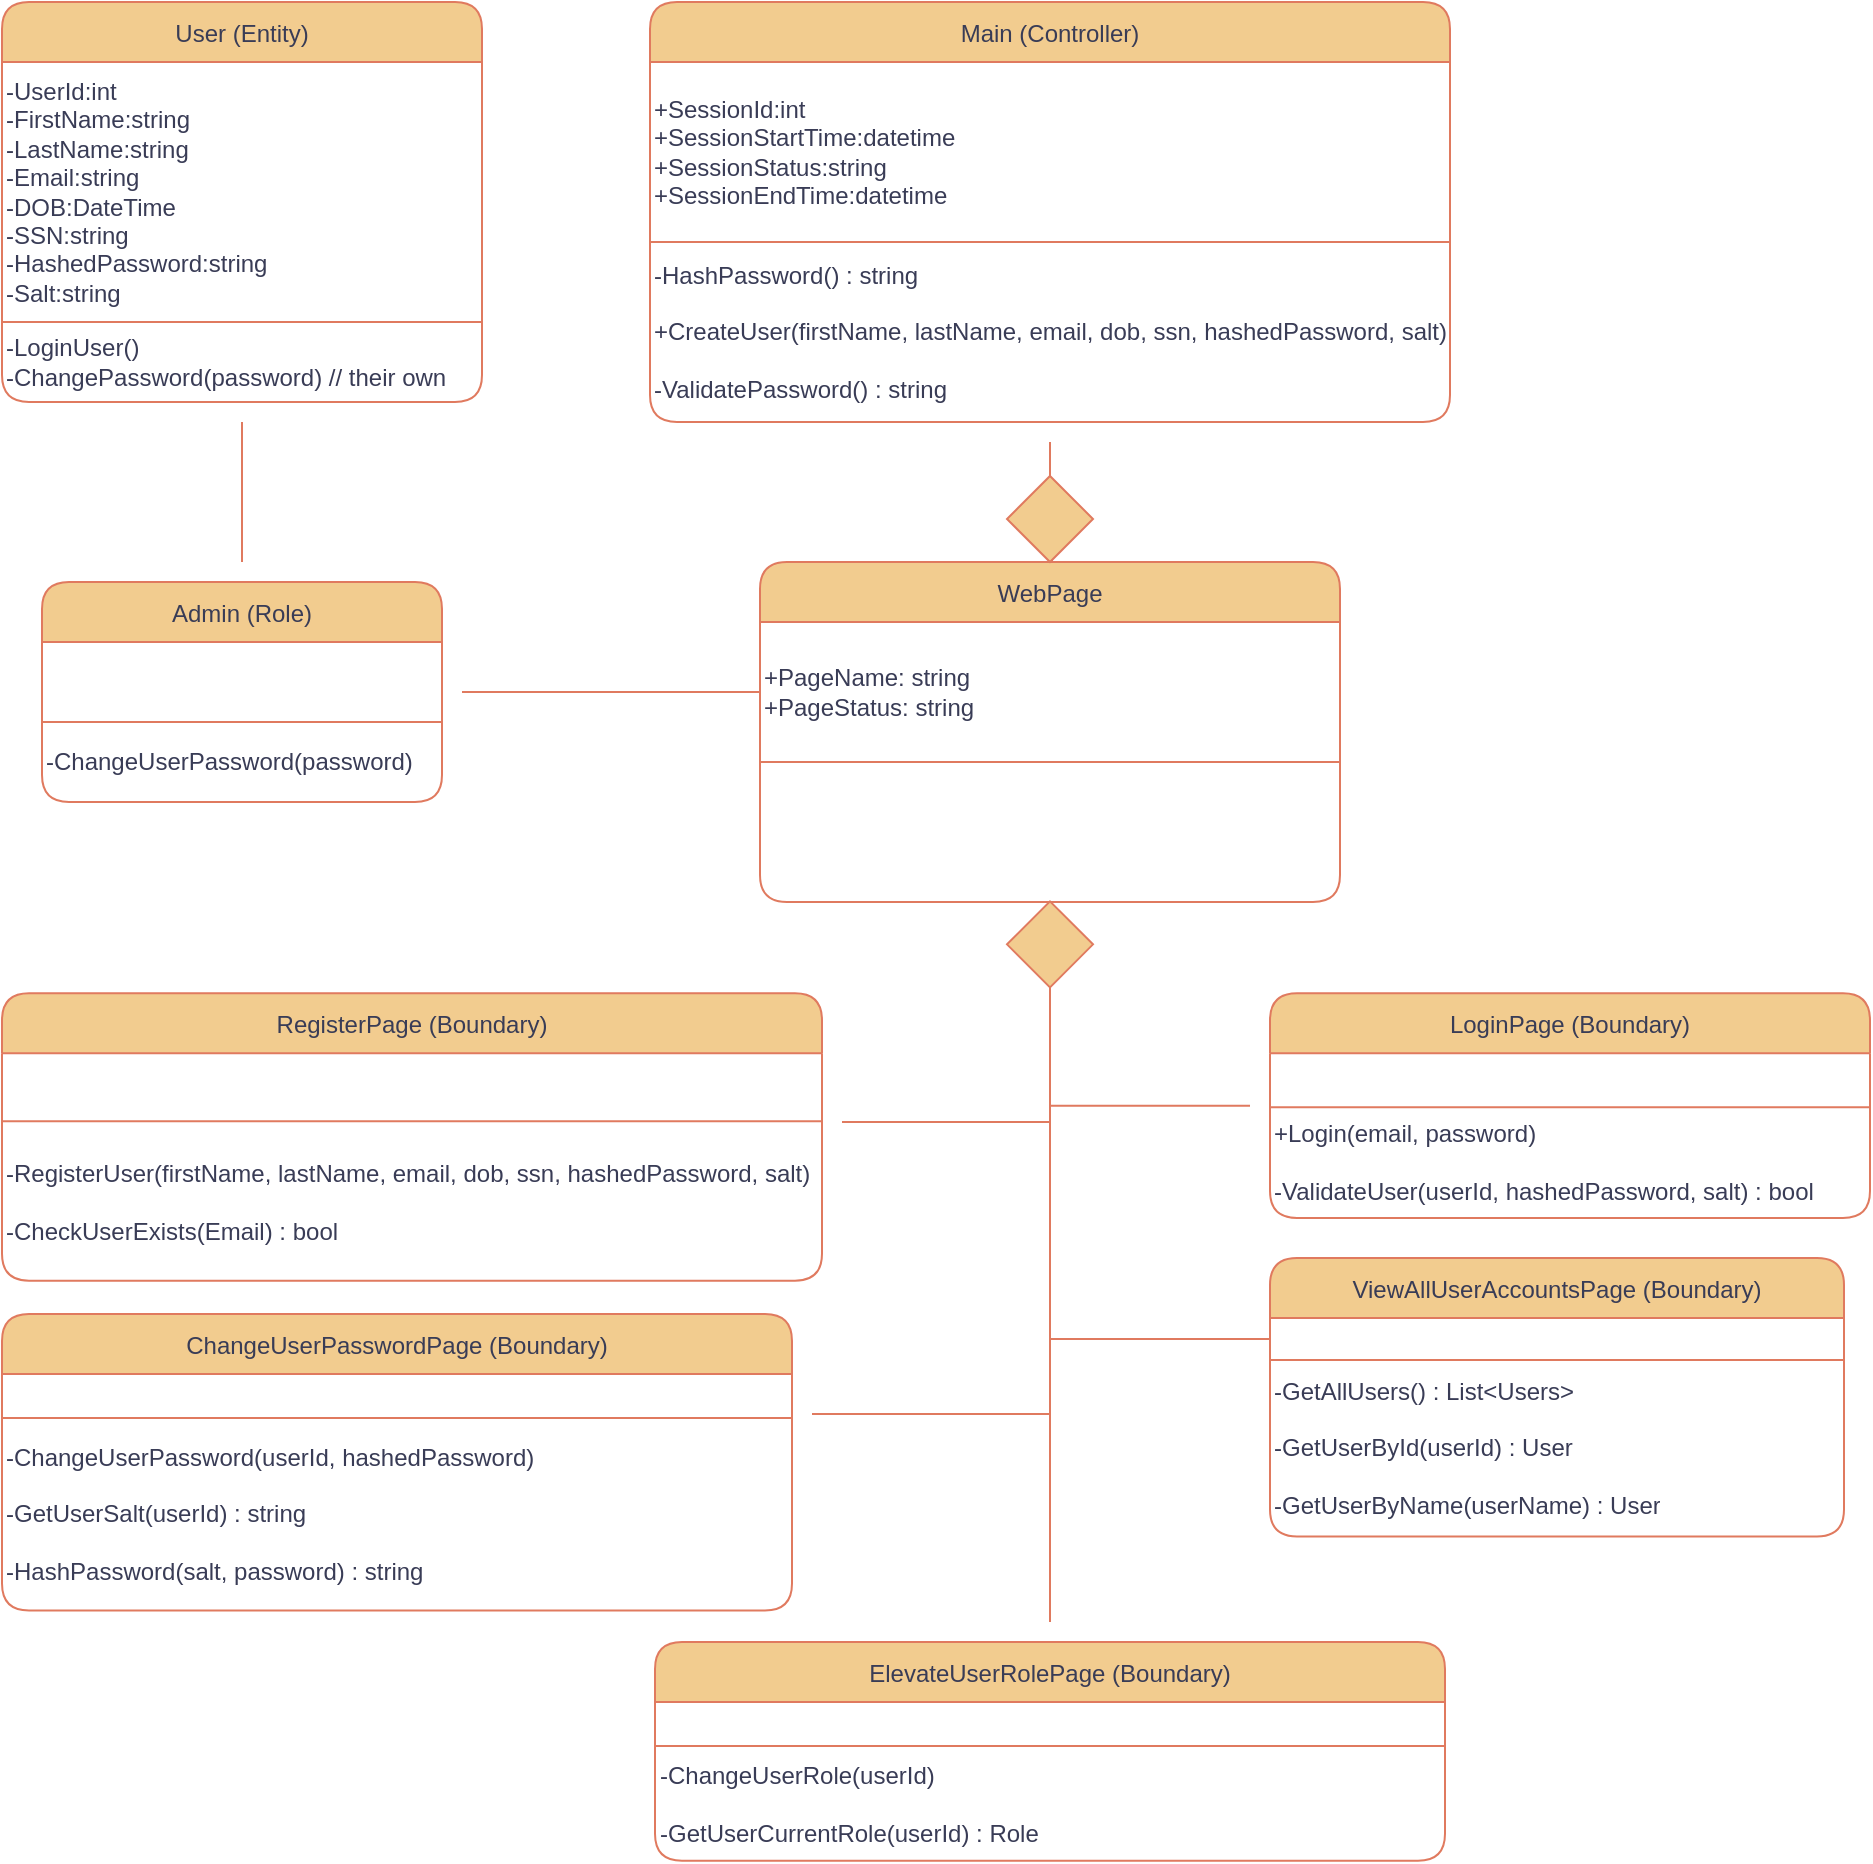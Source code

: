 <mxfile version="21.8.2" type="device">
  <diagram name="Page-1" id="P17yyzefL4xi3_36QRNX">
    <mxGraphModel dx="1838" dy="967" grid="0" gridSize="10" guides="1" tooltips="1" connect="1" arrows="1" fold="1" page="1" pageScale="1" pageWidth="3000" pageHeight="3000" math="0" shadow="0">
      <root>
        <mxCell id="0" />
        <mxCell id="1" parent="0" />
        <mxCell id="tk9_0FsykNDs3ZaUnvSC-13" style="edgeStyle=orthogonalEdgeStyle;rounded=0;orthogonalLoop=1;jettySize=auto;html=1;strokeColor=#E07A5F;fontColor=#393C56;fillColor=#F2CC8F;endArrow=none;endFill=0;" edge="1" parent="1" source="tk9_0FsykNDs3ZaUnvSC-8" target="8Cm02EMTZbCcTqb-3GgG-11">
          <mxGeometry relative="1" as="geometry" />
        </mxCell>
        <mxCell id="8Cm02EMTZbCcTqb-3GgG-6" value="Main (Controller)" style="shape=table;startSize=30;container=1;collapsible=0;childLayout=tableLayout;perimeterSpacing=10;swimlaneLine=1;rounded=1;labelBackgroundColor=none;fillColor=#F2CC8F;strokeColor=#E07A5F;fontColor=#393C56;" parent="1" vertex="1">
          <mxGeometry x="955" y="320" width="400" height="210" as="geometry" />
        </mxCell>
        <mxCell id="8Cm02EMTZbCcTqb-3GgG-7" value="" style="shape=tableRow;horizontal=0;startSize=0;swimlaneHead=0;swimlaneBody=0;strokeColor=#E07A5F;top=0;left=0;bottom=0;right=0;collapsible=0;dropTarget=0;fillColor=none;points=[[0,0.5],[1,0.5]];portConstraint=eastwest;swimlaneLine=1;labelBackgroundColor=none;fontColor=#393C56;" parent="8Cm02EMTZbCcTqb-3GgG-6" vertex="1">
          <mxGeometry y="30" width="400" height="90" as="geometry" />
        </mxCell>
        <mxCell id="8Cm02EMTZbCcTqb-3GgG-8" value="+SessionId:int&lt;br&gt;+SessionStartTime:datetime&lt;br&gt;+SessionStatus:string&lt;br&gt;+SessionEndTime:datetime" style="shape=partialRectangle;html=1;whiteSpace=wrap;connectable=0;strokeColor=#E07A5F;overflow=hidden;fillColor=none;top=0;left=0;bottom=0;right=0;pointerEvents=1;swimlaneLine=1;align=left;labelBackgroundColor=none;fontColor=#393C56;" parent="8Cm02EMTZbCcTqb-3GgG-7" vertex="1">
          <mxGeometry width="400" height="90" as="geometry">
            <mxRectangle width="400" height="90" as="alternateBounds" />
          </mxGeometry>
        </mxCell>
        <mxCell id="8Cm02EMTZbCcTqb-3GgG-9" value="" style="shape=tableRow;horizontal=0;startSize=0;swimlaneHead=0;swimlaneBody=0;strokeColor=#E07A5F;top=0;left=0;bottom=0;right=0;collapsible=0;dropTarget=0;fillColor=none;points=[[0,0.5],[1,0.5]];portConstraint=eastwest;swimlaneLine=1;labelBackgroundColor=none;fontColor=#393C56;" parent="8Cm02EMTZbCcTqb-3GgG-6" vertex="1">
          <mxGeometry y="120" width="400" height="90" as="geometry" />
        </mxCell>
        <mxCell id="8Cm02EMTZbCcTqb-3GgG-10" value="-HashPassword() : string&lt;br&gt;&lt;br&gt;+CreateUser(firstName, lastName, email, dob, ssn, hashedPassword, salt)&lt;br&gt;&lt;br&gt;-ValidatePassword() : string" style="shape=partialRectangle;html=1;whiteSpace=wrap;connectable=0;strokeColor=#E07A5F;overflow=hidden;fillColor=none;top=0;left=0;bottom=0;right=0;pointerEvents=1;swimlaneLine=1;align=left;labelBackgroundColor=none;fontColor=#393C56;" parent="8Cm02EMTZbCcTqb-3GgG-9" vertex="1">
          <mxGeometry width="400" height="90" as="geometry">
            <mxRectangle width="400" height="90" as="alternateBounds" />
          </mxGeometry>
        </mxCell>
        <mxCell id="8Cm02EMTZbCcTqb-3GgG-11" value="WebPage" style="shape=table;startSize=30;container=1;collapsible=0;childLayout=tableLayout;perimeterSpacing=10;swimlaneLine=1;rounded=1;labelBackgroundColor=none;fillColor=#F2CC8F;strokeColor=#E07A5F;fontColor=#393C56;" parent="1" vertex="1">
          <mxGeometry x="1010" y="600" width="290" height="170" as="geometry" />
        </mxCell>
        <mxCell id="8Cm02EMTZbCcTqb-3GgG-12" value="" style="shape=tableRow;horizontal=0;startSize=0;swimlaneHead=0;swimlaneBody=0;strokeColor=#E07A5F;top=0;left=0;bottom=0;right=0;collapsible=0;dropTarget=0;fillColor=none;points=[[0,0.5],[1,0.5]];portConstraint=eastwest;swimlaneLine=1;labelBackgroundColor=none;fontColor=#393C56;" parent="8Cm02EMTZbCcTqb-3GgG-11" vertex="1">
          <mxGeometry y="30" width="290" height="70" as="geometry" />
        </mxCell>
        <mxCell id="8Cm02EMTZbCcTqb-3GgG-13" value="+PageName: string&lt;br&gt;+PageStatus: string" style="shape=partialRectangle;html=1;whiteSpace=wrap;connectable=0;strokeColor=#E07A5F;overflow=hidden;fillColor=none;top=0;left=0;bottom=0;right=0;pointerEvents=1;swimlaneLine=1;align=left;labelBackgroundColor=none;fontColor=#393C56;" parent="8Cm02EMTZbCcTqb-3GgG-12" vertex="1">
          <mxGeometry width="290" height="70" as="geometry">
            <mxRectangle width="290" height="70" as="alternateBounds" />
          </mxGeometry>
        </mxCell>
        <mxCell id="8Cm02EMTZbCcTqb-3GgG-14" value="" style="shape=tableRow;horizontal=0;startSize=0;swimlaneHead=0;swimlaneBody=0;strokeColor=#E07A5F;top=0;left=0;bottom=0;right=0;collapsible=0;dropTarget=0;fillColor=none;points=[[0,0.5],[1,0.5]];portConstraint=eastwest;swimlaneLine=1;labelBackgroundColor=none;fontColor=#393C56;" parent="8Cm02EMTZbCcTqb-3GgG-11" vertex="1">
          <mxGeometry y="100" width="290" height="70" as="geometry" />
        </mxCell>
        <mxCell id="8Cm02EMTZbCcTqb-3GgG-15" value="" style="shape=partialRectangle;html=1;whiteSpace=wrap;connectable=0;strokeColor=#E07A5F;overflow=hidden;fillColor=none;top=0;left=0;bottom=0;right=0;pointerEvents=1;swimlaneLine=1;align=left;labelBackgroundColor=none;fontColor=#393C56;" parent="8Cm02EMTZbCcTqb-3GgG-14" vertex="1">
          <mxGeometry width="290" height="70" as="geometry">
            <mxRectangle width="290" height="70" as="alternateBounds" />
          </mxGeometry>
        </mxCell>
        <mxCell id="tk9_0FsykNDs3ZaUnvSC-5" style="edgeStyle=orthogonalEdgeStyle;rounded=0;orthogonalLoop=1;jettySize=auto;html=1;strokeColor=#E07A5F;fontColor=#393C56;fillColor=#F2CC8F;endArrow=none;endFill=0;" edge="1" parent="1" source="8Cm02EMTZbCcTqb-3GgG-16" target="8Cm02EMTZbCcTqb-3GgG-21">
          <mxGeometry relative="1" as="geometry" />
        </mxCell>
        <mxCell id="8Cm02EMTZbCcTqb-3GgG-16" value="User (Entity)" style="shape=table;startSize=30;container=1;collapsible=0;childLayout=tableLayout;perimeterSpacing=10;swimlaneLine=1;rounded=1;labelBackgroundColor=none;fillColor=#F2CC8F;strokeColor=#E07A5F;fontColor=#393C56;" parent="1" vertex="1">
          <mxGeometry x="631" y="320" width="240" height="200" as="geometry" />
        </mxCell>
        <mxCell id="8Cm02EMTZbCcTqb-3GgG-17" value="" style="shape=tableRow;horizontal=0;startSize=0;swimlaneHead=0;swimlaneBody=0;strokeColor=#E07A5F;top=0;left=0;bottom=0;right=0;collapsible=0;dropTarget=0;fillColor=none;points=[[0,0.5],[1,0.5]];portConstraint=eastwest;swimlaneLine=1;labelBackgroundColor=none;fontColor=#393C56;" parent="8Cm02EMTZbCcTqb-3GgG-16" vertex="1">
          <mxGeometry y="30" width="240" height="130" as="geometry" />
        </mxCell>
        <mxCell id="8Cm02EMTZbCcTqb-3GgG-18" value="-UserId:int&lt;br&gt;-FirstName:string&lt;br&gt;-LastName:string&lt;br&gt;-Email:string&lt;br&gt;-DOB:DateTime&lt;br&gt;-SSN:string&lt;br&gt;-HashedPassword:string&lt;br&gt;-Salt:string" style="shape=partialRectangle;html=1;whiteSpace=wrap;connectable=0;strokeColor=#E07A5F;overflow=hidden;fillColor=none;top=0;left=0;bottom=0;right=0;pointerEvents=1;swimlaneLine=1;align=left;labelBackgroundColor=none;fontColor=#393C56;" parent="8Cm02EMTZbCcTqb-3GgG-17" vertex="1">
          <mxGeometry width="240" height="130" as="geometry">
            <mxRectangle width="240" height="130" as="alternateBounds" />
          </mxGeometry>
        </mxCell>
        <mxCell id="8Cm02EMTZbCcTqb-3GgG-19" value="" style="shape=tableRow;horizontal=0;startSize=0;swimlaneHead=0;swimlaneBody=0;strokeColor=#E07A5F;top=0;left=0;bottom=0;right=0;collapsible=0;dropTarget=0;fillColor=none;points=[[0,0.5],[1,0.5]];portConstraint=eastwest;swimlaneLine=1;labelBackgroundColor=none;fontColor=#393C56;" parent="8Cm02EMTZbCcTqb-3GgG-16" vertex="1">
          <mxGeometry y="160" width="240" height="40" as="geometry" />
        </mxCell>
        <mxCell id="8Cm02EMTZbCcTqb-3GgG-20" value="-LoginUser()&lt;br&gt;-ChangePassword(password) // their own" style="shape=partialRectangle;html=1;whiteSpace=wrap;connectable=0;strokeColor=#E07A5F;overflow=hidden;fillColor=none;top=0;left=0;bottom=0;right=0;pointerEvents=1;swimlaneLine=1;align=left;labelBackgroundColor=none;fontColor=#393C56;" parent="8Cm02EMTZbCcTqb-3GgG-19" vertex="1">
          <mxGeometry width="240" height="40" as="geometry">
            <mxRectangle width="240" height="40" as="alternateBounds" />
          </mxGeometry>
        </mxCell>
        <mxCell id="tk9_0FsykNDs3ZaUnvSC-6" style="edgeStyle=orthogonalEdgeStyle;rounded=0;orthogonalLoop=1;jettySize=auto;html=1;strokeColor=#E07A5F;fontColor=#393C56;fillColor=#F2CC8F;endArrow=none;endFill=0;" edge="1" parent="1" source="8Cm02EMTZbCcTqb-3GgG-21" target="8Cm02EMTZbCcTqb-3GgG-12">
          <mxGeometry relative="1" as="geometry" />
        </mxCell>
        <mxCell id="8Cm02EMTZbCcTqb-3GgG-21" value="Admin (Role)" style="shape=table;startSize=30;container=1;collapsible=0;childLayout=tableLayout;perimeterSpacing=10;swimlaneLine=1;rounded=1;labelBackgroundColor=none;fillColor=#F2CC8F;strokeColor=#E07A5F;fontColor=#393C56;" parent="1" vertex="1">
          <mxGeometry x="651" y="610" width="200" height="110" as="geometry" />
        </mxCell>
        <mxCell id="8Cm02EMTZbCcTqb-3GgG-22" value="" style="shape=tableRow;horizontal=0;startSize=0;swimlaneHead=0;swimlaneBody=0;strokeColor=#E07A5F;top=0;left=0;bottom=0;right=0;collapsible=0;dropTarget=0;fillColor=none;points=[[0,0.5],[1,0.5]];portConstraint=eastwest;swimlaneLine=1;labelBackgroundColor=none;fontColor=#393C56;" parent="8Cm02EMTZbCcTqb-3GgG-21" vertex="1">
          <mxGeometry y="30" width="200" height="40" as="geometry" />
        </mxCell>
        <mxCell id="8Cm02EMTZbCcTqb-3GgG-23" value="" style="shape=partialRectangle;html=1;whiteSpace=wrap;connectable=0;strokeColor=#E07A5F;overflow=hidden;fillColor=none;top=0;left=0;bottom=0;right=0;pointerEvents=1;swimlaneLine=1;labelBackgroundColor=none;fontColor=#393C56;" parent="8Cm02EMTZbCcTqb-3GgG-22" vertex="1">
          <mxGeometry width="200" height="40" as="geometry">
            <mxRectangle width="200" height="40" as="alternateBounds" />
          </mxGeometry>
        </mxCell>
        <mxCell id="8Cm02EMTZbCcTqb-3GgG-24" value="" style="shape=tableRow;horizontal=0;startSize=0;swimlaneHead=0;swimlaneBody=0;strokeColor=#E07A5F;top=0;left=0;bottom=0;right=0;collapsible=0;dropTarget=0;fillColor=none;points=[[0,0.5],[1,0.5]];portConstraint=eastwest;swimlaneLine=1;labelBackgroundColor=none;fontColor=#393C56;" parent="8Cm02EMTZbCcTqb-3GgG-21" vertex="1">
          <mxGeometry y="70" width="200" height="40" as="geometry" />
        </mxCell>
        <mxCell id="8Cm02EMTZbCcTqb-3GgG-25" value="-ChangeUserPassword(password)" style="shape=partialRectangle;html=1;whiteSpace=wrap;connectable=0;strokeColor=#E07A5F;overflow=hidden;fillColor=none;top=0;left=0;bottom=0;right=0;pointerEvents=1;swimlaneLine=1;align=left;labelBackgroundColor=none;fontColor=#393C56;" parent="8Cm02EMTZbCcTqb-3GgG-24" vertex="1">
          <mxGeometry width="200" height="40" as="geometry">
            <mxRectangle width="200" height="40" as="alternateBounds" />
          </mxGeometry>
        </mxCell>
        <mxCell id="8Cm02EMTZbCcTqb-3GgG-69" style="edgeStyle=orthogonalEdgeStyle;rounded=0;orthogonalLoop=1;jettySize=auto;html=1;endArrow=none;endFill=0;labelBackgroundColor=none;strokeColor=#E07A5F;fontColor=default;" parent="1" source="8Cm02EMTZbCcTqb-3GgG-36" target="8Cm02EMTZbCcTqb-3GgG-11" edge="1">
          <mxGeometry relative="1" as="geometry">
            <Array as="points">
              <mxPoint x="1155" y="880" />
            </Array>
          </mxGeometry>
        </mxCell>
        <mxCell id="8Cm02EMTZbCcTqb-3GgG-36" value="RegisterPage (Boundary)" style="shape=table;startSize=30;container=1;collapsible=0;childLayout=tableLayout;perimeterSpacing=10;swimlaneLine=1;rounded=1;labelBackgroundColor=none;fillColor=#F2CC8F;strokeColor=#E07A5F;fontColor=#393C56;" parent="1" vertex="1">
          <mxGeometry x="631" y="815.67" width="410" height="143.66" as="geometry" />
        </mxCell>
        <mxCell id="8Cm02EMTZbCcTqb-3GgG-37" value="" style="shape=tableRow;horizontal=0;startSize=0;swimlaneHead=0;swimlaneBody=0;strokeColor=#E07A5F;top=0;left=0;bottom=0;right=0;collapsible=0;dropTarget=0;fillColor=none;points=[[0,0.5],[1,0.5]];portConstraint=eastwest;swimlaneLine=1;labelBackgroundColor=none;fontColor=#393C56;" parent="8Cm02EMTZbCcTqb-3GgG-36" vertex="1">
          <mxGeometry y="30" width="410" height="34" as="geometry" />
        </mxCell>
        <mxCell id="8Cm02EMTZbCcTqb-3GgG-38" value="" style="shape=partialRectangle;html=1;whiteSpace=wrap;connectable=0;strokeColor=#E07A5F;overflow=hidden;fillColor=none;top=0;left=0;bottom=0;right=0;pointerEvents=1;swimlaneLine=1;align=left;labelBackgroundColor=none;fontColor=#393C56;" parent="8Cm02EMTZbCcTqb-3GgG-37" vertex="1">
          <mxGeometry width="410" height="34" as="geometry">
            <mxRectangle width="410" height="34" as="alternateBounds" />
          </mxGeometry>
        </mxCell>
        <mxCell id="8Cm02EMTZbCcTqb-3GgG-39" value="" style="shape=tableRow;horizontal=0;startSize=0;swimlaneHead=0;swimlaneBody=0;strokeColor=#E07A5F;top=0;left=0;bottom=0;right=0;collapsible=0;dropTarget=0;fillColor=none;points=[[0,0.5],[1,0.5]];portConstraint=eastwest;swimlaneLine=1;labelBackgroundColor=none;fontColor=#393C56;" parent="8Cm02EMTZbCcTqb-3GgG-36" vertex="1">
          <mxGeometry y="64" width="410" height="80" as="geometry" />
        </mxCell>
        <mxCell id="8Cm02EMTZbCcTqb-3GgG-40" value="-RegisterUser(firstName, lastName, email, dob, ssn, hashedPassword, salt)&lt;br&gt;&lt;br&gt;-CheckUserExists(Email) : bool" style="shape=partialRectangle;html=1;whiteSpace=wrap;connectable=0;strokeColor=#E07A5F;overflow=hidden;fillColor=none;top=0;left=0;bottom=0;right=0;pointerEvents=1;swimlaneLine=1;align=left;labelBackgroundColor=none;fontColor=#393C56;" parent="8Cm02EMTZbCcTqb-3GgG-39" vertex="1">
          <mxGeometry width="410" height="80" as="geometry">
            <mxRectangle width="410" height="80" as="alternateBounds" />
          </mxGeometry>
        </mxCell>
        <mxCell id="8Cm02EMTZbCcTqb-3GgG-72" style="edgeStyle=orthogonalEdgeStyle;rounded=0;orthogonalLoop=1;jettySize=auto;html=1;endArrow=none;endFill=0;labelBackgroundColor=none;strokeColor=#E07A5F;fontColor=default;exitX=0;exitY=0.5;exitDx=0;exitDy=0;" parent="1" source="8Cm02EMTZbCcTqb-3GgG-47" target="8Cm02EMTZbCcTqb-3GgG-11" edge="1">
          <mxGeometry relative="1" as="geometry">
            <Array as="points">
              <mxPoint x="1155" y="989" />
            </Array>
          </mxGeometry>
        </mxCell>
        <mxCell id="8Cm02EMTZbCcTqb-3GgG-41" value="LoginPage (Boundary)" style="shape=table;startSize=30;container=1;collapsible=0;childLayout=tableLayout;perimeterSpacing=10;swimlaneLine=1;rounded=1;labelBackgroundColor=none;fillColor=#F2CC8F;strokeColor=#E07A5F;fontColor=#393C56;" parent="1" vertex="1">
          <mxGeometry x="1265" y="815.67" width="300" height="112.33" as="geometry" />
        </mxCell>
        <mxCell id="8Cm02EMTZbCcTqb-3GgG-42" value="" style="shape=tableRow;horizontal=0;startSize=0;swimlaneHead=0;swimlaneBody=0;strokeColor=#E07A5F;top=0;left=0;bottom=0;right=0;collapsible=0;dropTarget=0;fillColor=none;points=[[0,0.5],[1,0.5]];portConstraint=eastwest;swimlaneLine=1;labelBackgroundColor=none;fontColor=#393C56;" parent="8Cm02EMTZbCcTqb-3GgG-41" vertex="1">
          <mxGeometry y="30" width="300" height="27" as="geometry" />
        </mxCell>
        <mxCell id="8Cm02EMTZbCcTqb-3GgG-43" value="" style="shape=partialRectangle;html=1;whiteSpace=wrap;connectable=0;strokeColor=#E07A5F;overflow=hidden;fillColor=none;top=0;left=0;bottom=0;right=0;pointerEvents=1;swimlaneLine=1;align=left;labelBackgroundColor=none;fontColor=#393C56;" parent="8Cm02EMTZbCcTqb-3GgG-42" vertex="1">
          <mxGeometry width="300" height="27" as="geometry">
            <mxRectangle width="300" height="27" as="alternateBounds" />
          </mxGeometry>
        </mxCell>
        <mxCell id="8Cm02EMTZbCcTqb-3GgG-44" value="" style="shape=tableRow;horizontal=0;startSize=0;swimlaneHead=0;swimlaneBody=0;strokeColor=#E07A5F;top=0;left=0;bottom=0;right=0;collapsible=0;dropTarget=0;fillColor=none;points=[[0,0.5],[1,0.5]];portConstraint=eastwest;swimlaneLine=1;labelBackgroundColor=none;fontColor=#393C56;" parent="8Cm02EMTZbCcTqb-3GgG-41" vertex="1">
          <mxGeometry y="57" width="300" height="55" as="geometry" />
        </mxCell>
        <mxCell id="8Cm02EMTZbCcTqb-3GgG-45" value="+Login(email, password)&lt;br&gt;&lt;br&gt;-ValidateUser(userId, hashedPassword, salt) : bool&amp;nbsp;" style="shape=partialRectangle;html=1;whiteSpace=wrap;connectable=0;strokeColor=#E07A5F;overflow=hidden;fillColor=none;top=0;left=0;bottom=0;right=0;pointerEvents=1;swimlaneLine=1;align=left;labelBackgroundColor=none;fontColor=#393C56;" parent="8Cm02EMTZbCcTqb-3GgG-44" vertex="1">
          <mxGeometry width="300" height="55" as="geometry">
            <mxRectangle width="300" height="55" as="alternateBounds" />
          </mxGeometry>
        </mxCell>
        <mxCell id="8Cm02EMTZbCcTqb-3GgG-73" style="edgeStyle=orthogonalEdgeStyle;rounded=0;orthogonalLoop=1;jettySize=auto;html=1;endArrow=none;endFill=0;labelBackgroundColor=none;strokeColor=#E07A5F;fontColor=default;" parent="1" source="8Cm02EMTZbCcTqb-3GgG-41" target="8Cm02EMTZbCcTqb-3GgG-11" edge="1">
          <mxGeometry relative="1" as="geometry">
            <Array as="points">
              <mxPoint x="1155" y="872" />
            </Array>
          </mxGeometry>
        </mxCell>
        <mxCell id="8Cm02EMTZbCcTqb-3GgG-46" value="ViewAllUserAccountsPage (Boundary)" style="shape=table;startSize=30;container=1;collapsible=0;childLayout=tableLayout;perimeterSpacing=10;swimlaneLine=1;rounded=1;labelBackgroundColor=none;fillColor=#F2CC8F;strokeColor=#E07A5F;fontColor=#393C56;" parent="1" vertex="1">
          <mxGeometry x="1265" y="948.0" width="287" height="139.239" as="geometry" />
        </mxCell>
        <mxCell id="8Cm02EMTZbCcTqb-3GgG-47" value="" style="shape=tableRow;horizontal=0;startSize=0;swimlaneHead=0;swimlaneBody=0;strokeColor=#E07A5F;top=0;left=0;bottom=0;right=0;collapsible=0;dropTarget=0;fillColor=none;points=[[0,0.5],[1,0.5]];portConstraint=eastwest;swimlaneLine=1;labelBackgroundColor=none;fontColor=#393C56;" parent="8Cm02EMTZbCcTqb-3GgG-46" vertex="1">
          <mxGeometry y="30" width="287" height="21" as="geometry" />
        </mxCell>
        <mxCell id="8Cm02EMTZbCcTqb-3GgG-48" value="" style="shape=partialRectangle;html=1;whiteSpace=wrap;connectable=0;strokeColor=#E07A5F;overflow=hidden;fillColor=none;top=0;left=0;bottom=0;right=0;pointerEvents=1;swimlaneLine=1;align=left;labelBackgroundColor=none;fontColor=#393C56;" parent="8Cm02EMTZbCcTqb-3GgG-47" vertex="1">
          <mxGeometry width="287" height="21" as="geometry">
            <mxRectangle width="287" height="21" as="alternateBounds" />
          </mxGeometry>
        </mxCell>
        <mxCell id="8Cm02EMTZbCcTqb-3GgG-49" value="" style="shape=tableRow;horizontal=0;startSize=0;swimlaneHead=0;swimlaneBody=0;strokeColor=#E07A5F;top=0;left=0;bottom=0;right=0;collapsible=0;dropTarget=0;fillColor=none;points=[[0,0.5],[1,0.5]];portConstraint=eastwest;swimlaneLine=1;labelBackgroundColor=none;fontColor=#393C56;" parent="8Cm02EMTZbCcTqb-3GgG-46" vertex="1">
          <mxGeometry y="51" width="287" height="88" as="geometry" />
        </mxCell>
        <mxCell id="8Cm02EMTZbCcTqb-3GgG-50" value="-GetAllUsers() : List&amp;lt;Users&amp;gt;&lt;br&gt;&lt;br&gt;-GetUserById(userId) : User&lt;br&gt;&lt;br&gt;-GetUserByName(userName) : User" style="shape=partialRectangle;html=1;whiteSpace=wrap;connectable=0;strokeColor=#E07A5F;overflow=hidden;fillColor=none;top=0;left=0;bottom=0;right=0;pointerEvents=1;swimlaneLine=1;align=left;labelBackgroundColor=none;fontColor=#393C56;" parent="8Cm02EMTZbCcTqb-3GgG-49" vertex="1">
          <mxGeometry width="287" height="88" as="geometry">
            <mxRectangle width="287" height="88" as="alternateBounds" />
          </mxGeometry>
        </mxCell>
        <mxCell id="8Cm02EMTZbCcTqb-3GgG-51" value="ChangeUserPasswordPage (Boundary)" style="shape=table;startSize=30;container=1;collapsible=0;childLayout=tableLayout;perimeterSpacing=10;swimlaneLine=1;rounded=1;labelBackgroundColor=none;fillColor=#F2CC8F;strokeColor=#E07A5F;fontColor=#393C56;" parent="1" vertex="1">
          <mxGeometry x="631" y="976.0" width="395" height="148.21" as="geometry" />
        </mxCell>
        <mxCell id="8Cm02EMTZbCcTqb-3GgG-52" value="" style="shape=tableRow;horizontal=0;startSize=0;swimlaneHead=0;swimlaneBody=0;strokeColor=#E07A5F;top=0;left=0;bottom=0;right=0;collapsible=0;dropTarget=0;fillColor=none;points=[[0,0.5],[1,0.5]];portConstraint=eastwest;swimlaneLine=1;labelBackgroundColor=none;fontColor=#393C56;" parent="8Cm02EMTZbCcTqb-3GgG-51" vertex="1">
          <mxGeometry y="30" width="395" height="22" as="geometry" />
        </mxCell>
        <mxCell id="8Cm02EMTZbCcTqb-3GgG-53" value="" style="shape=partialRectangle;html=1;whiteSpace=wrap;connectable=0;strokeColor=#E07A5F;overflow=hidden;fillColor=none;top=0;left=0;bottom=0;right=0;pointerEvents=1;swimlaneLine=1;align=left;labelBackgroundColor=none;fontColor=#393C56;" parent="8Cm02EMTZbCcTqb-3GgG-52" vertex="1">
          <mxGeometry width="395" height="22" as="geometry">
            <mxRectangle width="395" height="22" as="alternateBounds" />
          </mxGeometry>
        </mxCell>
        <mxCell id="8Cm02EMTZbCcTqb-3GgG-54" value="" style="shape=tableRow;horizontal=0;startSize=0;swimlaneHead=0;swimlaneBody=0;strokeColor=#E07A5F;top=0;left=0;bottom=0;right=0;collapsible=0;dropTarget=0;fillColor=none;points=[[0,0.5],[1,0.5]];portConstraint=eastwest;swimlaneLine=1;labelBackgroundColor=none;fontColor=#393C56;" parent="8Cm02EMTZbCcTqb-3GgG-51" vertex="1">
          <mxGeometry y="52" width="395" height="96" as="geometry" />
        </mxCell>
        <mxCell id="8Cm02EMTZbCcTqb-3GgG-55" value="-ChangeUserPassword(userId, hashedPassword)&lt;br&gt;&lt;br&gt;-GetUserSalt(userId) : string&lt;br&gt;&lt;br&gt;-HashPassword(salt, password) : string&amp;nbsp;" style="shape=partialRectangle;html=1;whiteSpace=wrap;connectable=0;strokeColor=#E07A5F;overflow=hidden;fillColor=none;top=0;left=0;bottom=0;right=0;pointerEvents=1;swimlaneLine=1;align=left;labelBackgroundColor=none;fontColor=#393C56;" parent="8Cm02EMTZbCcTqb-3GgG-54" vertex="1">
          <mxGeometry width="395" height="96" as="geometry">
            <mxRectangle width="395" height="96" as="alternateBounds" />
          </mxGeometry>
        </mxCell>
        <mxCell id="8Cm02EMTZbCcTqb-3GgG-70" style="edgeStyle=orthogonalEdgeStyle;rounded=0;orthogonalLoop=1;jettySize=auto;html=1;endArrow=none;endFill=0;labelBackgroundColor=none;strokeColor=#E07A5F;fontColor=default;" parent="1" source="tk9_0FsykNDs3ZaUnvSC-1" target="8Cm02EMTZbCcTqb-3GgG-11" edge="1">
          <mxGeometry relative="1" as="geometry">
            <Array as="points">
              <mxPoint x="1155" y="872.67" />
            </Array>
            <mxPoint x="1155" y="806.835" as="sourcePoint" />
          </mxGeometry>
        </mxCell>
        <mxCell id="8Cm02EMTZbCcTqb-3GgG-75" value="" style="edgeStyle=orthogonalEdgeStyle;rounded=0;orthogonalLoop=1;jettySize=auto;html=1;endArrow=none;endFill=0;labelBackgroundColor=none;strokeColor=#E07A5F;fontColor=default;" parent="1" source="tk9_0FsykNDs3ZaUnvSC-1" edge="1">
          <mxGeometry relative="1" as="geometry">
            <mxPoint x="985" y="1072.67" as="sourcePoint" />
            <mxPoint x="1155" y="806.835" as="targetPoint" />
            <Array as="points" />
          </mxGeometry>
        </mxCell>
        <mxCell id="8Cm02EMTZbCcTqb-3GgG-90" style="edgeStyle=orthogonalEdgeStyle;rounded=0;orthogonalLoop=1;jettySize=auto;html=1;strokeColor=#E07A5F;fontColor=default;fillColor=#F2CC8F;endArrow=none;endFill=0;labelBackgroundColor=none;" parent="1" target="8Cm02EMTZbCcTqb-3GgG-6" edge="1">
          <mxGeometry relative="1" as="geometry">
            <mxPoint x="1155" y="563.165" as="sourcePoint" />
            <Array as="points">
              <mxPoint x="1156" y="563" />
              <mxPoint x="1156" y="600" />
              <mxPoint x="1155" y="600" />
            </Array>
          </mxGeometry>
        </mxCell>
        <mxCell id="tk9_0FsykNDs3ZaUnvSC-2" value="" style="edgeStyle=orthogonalEdgeStyle;rounded=0;orthogonalLoop=1;jettySize=auto;html=1;endArrow=none;endFill=0;labelBackgroundColor=none;strokeColor=#E07A5F;fontColor=default;" edge="1" parent="1" source="8Cm02EMTZbCcTqb-3GgG-51" target="tk9_0FsykNDs3ZaUnvSC-1">
          <mxGeometry relative="1" as="geometry">
            <mxPoint x="995" y="1070" as="sourcePoint" />
            <mxPoint x="1155" y="806.835" as="targetPoint" />
            <Array as="points">
              <mxPoint x="1155" y="1026" />
            </Array>
          </mxGeometry>
        </mxCell>
        <mxCell id="tk9_0FsykNDs3ZaUnvSC-3" value="" style="edgeStyle=orthogonalEdgeStyle;rounded=0;orthogonalLoop=1;jettySize=auto;html=1;endArrow=none;endFill=0;labelBackgroundColor=none;strokeColor=#E07A5F;fontColor=default;" edge="1" parent="1" target="tk9_0FsykNDs3ZaUnvSC-1">
          <mxGeometry relative="1" as="geometry">
            <Array as="points">
              <mxPoint x="1155" y="872.67" />
            </Array>
            <mxPoint x="1155" y="806.835" as="sourcePoint" />
            <mxPoint x="1155" y="780" as="targetPoint" />
          </mxGeometry>
        </mxCell>
        <mxCell id="tk9_0FsykNDs3ZaUnvSC-1" value="" style="rhombus;whiteSpace=wrap;html=1;labelBackgroundColor=none;fillColor=#F2CC8F;strokeColor=#E07A5F;fontColor=#393C56;" vertex="1" parent="1">
          <mxGeometry x="1133.5" y="769.67" width="43" height="43" as="geometry" />
        </mxCell>
        <mxCell id="tk9_0FsykNDs3ZaUnvSC-4" value="" style="rhombus;whiteSpace=wrap;html=1;labelBackgroundColor=none;fillColor=#F2CC8F;strokeColor=#E07A5F;fontColor=#393C56;" vertex="1" parent="1">
          <mxGeometry x="1133.5" y="557" width="43" height="43" as="geometry" />
        </mxCell>
        <mxCell id="tk9_0FsykNDs3ZaUnvSC-8" value="ElevateUserRolePage (Boundary)" style="shape=table;startSize=30;container=1;collapsible=0;childLayout=tableLayout;perimeterSpacing=10;swimlaneLine=1;rounded=1;labelBackgroundColor=none;fillColor=#F2CC8F;strokeColor=#E07A5F;fontColor=#393C56;" vertex="1" parent="1">
          <mxGeometry x="957.5" y="1140" width="395" height="109.427" as="geometry" />
        </mxCell>
        <mxCell id="tk9_0FsykNDs3ZaUnvSC-9" value="" style="shape=tableRow;horizontal=0;startSize=0;swimlaneHead=0;swimlaneBody=0;strokeColor=#E07A5F;top=0;left=0;bottom=0;right=0;collapsible=0;dropTarget=0;fillColor=none;points=[[0,0.5],[1,0.5]];portConstraint=eastwest;swimlaneLine=1;labelBackgroundColor=none;fontColor=#393C56;" vertex="1" parent="tk9_0FsykNDs3ZaUnvSC-8">
          <mxGeometry y="30" width="395" height="22" as="geometry" />
        </mxCell>
        <mxCell id="tk9_0FsykNDs3ZaUnvSC-10" value="" style="shape=partialRectangle;html=1;whiteSpace=wrap;connectable=0;strokeColor=#E07A5F;overflow=hidden;fillColor=none;top=0;left=0;bottom=0;right=0;pointerEvents=1;swimlaneLine=1;align=left;labelBackgroundColor=none;fontColor=#393C56;" vertex="1" parent="tk9_0FsykNDs3ZaUnvSC-9">
          <mxGeometry width="395" height="22" as="geometry">
            <mxRectangle width="395" height="22" as="alternateBounds" />
          </mxGeometry>
        </mxCell>
        <mxCell id="tk9_0FsykNDs3ZaUnvSC-11" value="" style="shape=tableRow;horizontal=0;startSize=0;swimlaneHead=0;swimlaneBody=0;strokeColor=#E07A5F;top=0;left=0;bottom=0;right=0;collapsible=0;dropTarget=0;fillColor=none;points=[[0,0.5],[1,0.5]];portConstraint=eastwest;swimlaneLine=1;labelBackgroundColor=none;fontColor=#393C56;" vertex="1" parent="tk9_0FsykNDs3ZaUnvSC-8">
          <mxGeometry y="52" width="395" height="57" as="geometry" />
        </mxCell>
        <mxCell id="tk9_0FsykNDs3ZaUnvSC-12" value="-ChangeUserRole(userId)&amp;nbsp;&lt;br&gt;&lt;br&gt;-GetUserCurrentRole(userId) : Role" style="shape=partialRectangle;html=1;whiteSpace=wrap;connectable=0;strokeColor=#E07A5F;overflow=hidden;fillColor=none;top=0;left=0;bottom=0;right=0;pointerEvents=1;swimlaneLine=1;align=left;labelBackgroundColor=none;fontColor=#393C56;" vertex="1" parent="tk9_0FsykNDs3ZaUnvSC-11">
          <mxGeometry width="395" height="57" as="geometry">
            <mxRectangle width="395" height="57" as="alternateBounds" />
          </mxGeometry>
        </mxCell>
      </root>
    </mxGraphModel>
  </diagram>
</mxfile>
